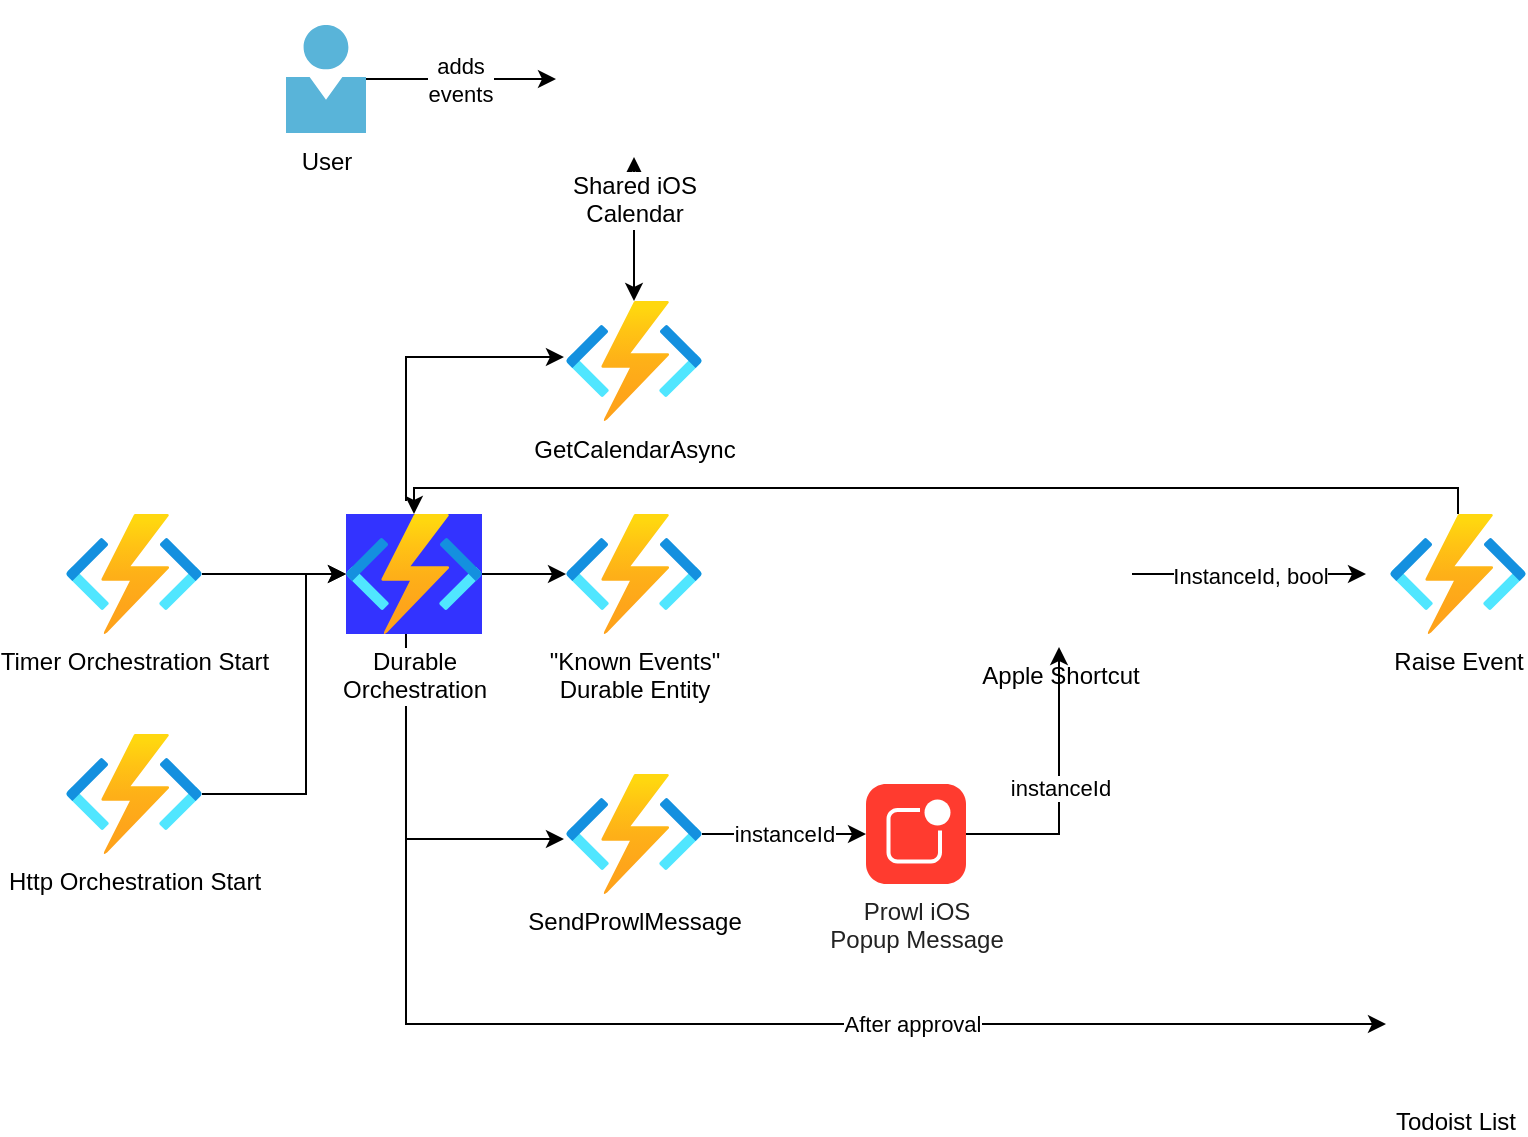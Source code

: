 <mxfile version="15.0.3" type="device"><diagram id="YkvxGUEJDTXG_osTKLlu" name="Page-1"><mxGraphModel dx="852" dy="995" grid="1" gridSize="10" guides="1" tooltips="1" connect="1" arrows="1" fold="1" page="1" pageScale="1" pageWidth="850" pageHeight="1100" math="0" shadow="0"><root><mxCell id="0"/><mxCell id="1" parent="0"/><mxCell id="Wk2u-iUY9fcT5JNOGJs_-6" value="" style="edgeStyle=orthogonalEdgeStyle;rounded=0;orthogonalLoop=1;jettySize=auto;html=1;" edge="1" parent="1" source="Wk2u-iUY9fcT5JNOGJs_-1" target="Wk2u-iUY9fcT5JNOGJs_-5"><mxGeometry relative="1" as="geometry"/></mxCell><mxCell id="Wk2u-iUY9fcT5JNOGJs_-1" value="Timer Orchestration Start" style="aspect=fixed;html=1;points=[];align=center;image;fontSize=12;image=img/lib/azure2/iot/Function_Apps.svg;" vertex="1" parent="1"><mxGeometry x="120" y="260" width="68" height="60" as="geometry"/></mxCell><mxCell id="Wk2u-iUY9fcT5JNOGJs_-28" value="InstanceId, bool" style="edgeStyle=orthogonalEdgeStyle;rounded=0;orthogonalLoop=1;jettySize=auto;html=1;startArrow=none;startFill=0;" edge="1" parent="1" source="Wk2u-iUY9fcT5JNOGJs_-2"><mxGeometry relative="1" as="geometry"><mxPoint x="770" y="290" as="targetPoint"/></mxGeometry></mxCell><mxCell id="Wk2u-iUY9fcT5JNOGJs_-2" value="Apple Shortcut" style="shape=image;html=1;verticalAlign=top;verticalLabelPosition=bottom;labelBackgroundColor=#ffffff;imageAspect=0;aspect=fixed;image=https://cdn2.iconfinder.com/data/icons/custom-ios-14-1/60/Shortcuts-128.png" vertex="1" parent="1"><mxGeometry x="580" y="253.5" width="73" height="73" as="geometry"/></mxCell><mxCell id="Wk2u-iUY9fcT5JNOGJs_-3" value="" style="shape=image;html=1;verticalAlign=top;verticalLabelPosition=bottom;labelBackgroundColor=#ffffff;imageAspect=0;aspect=fixed;image=https://cdn4.iconfinder.com/data/icons/ionicons/512/icon-ios7-timer-outline-128.png" vertex="1" parent="1"><mxGeometry x="180" y="300" width="30" height="30" as="geometry"/></mxCell><mxCell id="Wk2u-iUY9fcT5JNOGJs_-12" value="" style="edgeStyle=orthogonalEdgeStyle;rounded=0;orthogonalLoop=1;jettySize=auto;html=1;" edge="1" parent="1" source="Wk2u-iUY9fcT5JNOGJs_-5" target="Wk2u-iUY9fcT5JNOGJs_-11"><mxGeometry relative="1" as="geometry"/></mxCell><mxCell id="Wk2u-iUY9fcT5JNOGJs_-13" style="edgeStyle=orthogonalEdgeStyle;rounded=0;orthogonalLoop=1;jettySize=auto;html=1;entryX=-0.015;entryY=0.467;entryDx=0;entryDy=0;entryPerimeter=0;" edge="1" parent="1" target="Wk2u-iUY9fcT5JNOGJs_-7"><mxGeometry relative="1" as="geometry"><mxPoint x="290" y="253.5" as="sourcePoint"/><Array as="points"><mxPoint x="290" y="181.5"/></Array></mxGeometry></mxCell><mxCell id="Wk2u-iUY9fcT5JNOGJs_-17" style="edgeStyle=orthogonalEdgeStyle;rounded=0;orthogonalLoop=1;jettySize=auto;html=1;entryX=-0.015;entryY=0.542;entryDx=0;entryDy=0;entryPerimeter=0;startArrow=none;startFill=0;exitX=0.441;exitY=1;exitDx=0;exitDy=0;exitPerimeter=0;" edge="1" parent="1" source="Wk2u-iUY9fcT5JNOGJs_-5" target="Wk2u-iUY9fcT5JNOGJs_-14"><mxGeometry relative="1" as="geometry"/></mxCell><mxCell id="Wk2u-iUY9fcT5JNOGJs_-34" value="After approval" style="edgeStyle=orthogonalEdgeStyle;rounded=0;orthogonalLoop=1;jettySize=auto;html=1;startArrow=none;startFill=0;" edge="1" parent="1" source="Wk2u-iUY9fcT5JNOGJs_-5" target="Wk2u-iUY9fcT5JNOGJs_-33"><mxGeometry x="0.308" relative="1" as="geometry"><Array as="points"><mxPoint x="290" y="515"/></Array><mxPoint as="offset"/></mxGeometry></mxCell><mxCell id="Wk2u-iUY9fcT5JNOGJs_-5" value="Durable&lt;br&gt;Orchestration" style="aspect=fixed;html=1;points=[];align=center;image;fontSize=12;image=img/lib/azure2/iot/Function_Apps.svg;imageBackground=#3333FF;" vertex="1" parent="1"><mxGeometry x="260" y="260" width="68" height="60" as="geometry"/></mxCell><mxCell id="Wk2u-iUY9fcT5JNOGJs_-16" value="" style="edgeStyle=orthogonalEdgeStyle;rounded=0;orthogonalLoop=1;jettySize=auto;html=1;startArrow=classic;startFill=1;" edge="1" parent="1" source="Wk2u-iUY9fcT5JNOGJs_-7" target="Wk2u-iUY9fcT5JNOGJs_-10"><mxGeometry relative="1" as="geometry"><Array as="points"><mxPoint x="404" y="133.5"/><mxPoint x="404" y="133.5"/></Array></mxGeometry></mxCell><mxCell id="Wk2u-iUY9fcT5JNOGJs_-7" value="GetCalendarAsync" style="aspect=fixed;html=1;points=[];align=center;image;fontSize=12;image=img/lib/azure2/iot/Function_Apps.svg;" vertex="1" parent="1"><mxGeometry x="370" y="153.5" width="68" height="60" as="geometry"/></mxCell><mxCell id="Wk2u-iUY9fcT5JNOGJs_-10" value="Shared iOS&lt;br&gt;Calendar" style="shape=image;html=1;verticalAlign=top;verticalLabelPosition=bottom;labelBackgroundColor=#ffffff;imageAspect=0;aspect=fixed;image=https://cdn0.iconfinder.com/data/icons/small-n-flat/24/678116-calendar-128.png" vertex="1" parent="1"><mxGeometry x="365" y="3.5" width="78" height="78" as="geometry"/></mxCell><mxCell id="Wk2u-iUY9fcT5JNOGJs_-11" value="&quot;Known Events&quot;&lt;br&gt;Durable Entity" style="aspect=fixed;html=1;points=[];align=center;image;fontSize=12;image=img/lib/azure2/iot/Function_Apps.svg;" vertex="1" parent="1"><mxGeometry x="370" y="260" width="68" height="60" as="geometry"/></mxCell><mxCell id="Wk2u-iUY9fcT5JNOGJs_-19" value="instanceId" style="edgeStyle=orthogonalEdgeStyle;rounded=0;orthogonalLoop=1;jettySize=auto;html=1;startArrow=none;startFill=0;" edge="1" parent="1" source="Wk2u-iUY9fcT5JNOGJs_-14" target="Wk2u-iUY9fcT5JNOGJs_-18"><mxGeometry relative="1" as="geometry"/></mxCell><mxCell id="Wk2u-iUY9fcT5JNOGJs_-14" value="SendProwlMessage" style="aspect=fixed;html=1;points=[];align=center;image;fontSize=12;image=img/lib/azure2/iot/Function_Apps.svg;" vertex="1" parent="1"><mxGeometry x="370" y="390" width="68" height="60" as="geometry"/></mxCell><mxCell id="Wk2u-iUY9fcT5JNOGJs_-20" value="instanceId" style="edgeStyle=orthogonalEdgeStyle;rounded=0;orthogonalLoop=1;jettySize=auto;html=1;startArrow=none;startFill=0;" edge="1" parent="1" source="Wk2u-iUY9fcT5JNOGJs_-18" target="Wk2u-iUY9fcT5JNOGJs_-2"><mxGeometry relative="1" as="geometry"/></mxCell><mxCell id="Wk2u-iUY9fcT5JNOGJs_-18" value="&lt;font style=&quot;font-size: 12px&quot;&gt;Prowl iOS &lt;br&gt;Popup Message&lt;/font&gt;" style="html=1;strokeWidth=1;shadow=0;dashed=0;shape=mxgraph.ios7.misc.notification;fillColor=#FF3B2F;strokeColor=none;buttonText=;strokeColor2=#222222;fontColor=#222222;fontSize=8;verticalLabelPosition=bottom;verticalAlign=top;align=center;" vertex="1" parent="1"><mxGeometry x="520" y="395" width="50" height="50" as="geometry"/></mxCell><mxCell id="Wk2u-iUY9fcT5JNOGJs_-31" style="edgeStyle=orthogonalEdgeStyle;rounded=0;orthogonalLoop=1;jettySize=auto;html=1;startArrow=none;startFill=0;" edge="1" parent="1" source="Wk2u-iUY9fcT5JNOGJs_-21" target="Wk2u-iUY9fcT5JNOGJs_-5"><mxGeometry relative="1" as="geometry"><Array as="points"><mxPoint x="816" y="247"/><mxPoint x="294" y="247"/></Array></mxGeometry></mxCell><mxCell id="Wk2u-iUY9fcT5JNOGJs_-21" value="Raise Event" style="aspect=fixed;html=1;points=[];align=center;image;fontSize=12;image=img/lib/azure2/iot/Function_Apps.svg;" vertex="1" parent="1"><mxGeometry x="782" y="260" width="68" height="60" as="geometry"/></mxCell><mxCell id="Wk2u-iUY9fcT5JNOGJs_-27" style="edgeStyle=orthogonalEdgeStyle;rounded=0;orthogonalLoop=1;jettySize=auto;html=1;startArrow=none;startFill=0;" edge="1" parent="1" source="Wk2u-iUY9fcT5JNOGJs_-25" target="Wk2u-iUY9fcT5JNOGJs_-5"><mxGeometry relative="1" as="geometry"><Array as="points"><mxPoint x="240" y="400"/><mxPoint x="240" y="290"/></Array></mxGeometry></mxCell><mxCell id="Wk2u-iUY9fcT5JNOGJs_-25" value="Http Orchestration Start" style="aspect=fixed;html=1;points=[];align=center;image;fontSize=12;image=img/lib/azure2/iot/Function_Apps.svg;" vertex="1" parent="1"><mxGeometry x="120" y="370" width="68" height="60" as="geometry"/></mxCell><mxCell id="Wk2u-iUY9fcT5JNOGJs_-30" value="adds&lt;br&gt;events" style="edgeStyle=orthogonalEdgeStyle;rounded=0;orthogonalLoop=1;jettySize=auto;html=1;entryX=0;entryY=0.5;entryDx=0;entryDy=0;startArrow=none;startFill=0;" edge="1" parent="1" source="Wk2u-iUY9fcT5JNOGJs_-29" target="Wk2u-iUY9fcT5JNOGJs_-10"><mxGeometry relative="1" as="geometry"/></mxCell><mxCell id="Wk2u-iUY9fcT5JNOGJs_-29" value="User" style="aspect=fixed;html=1;points=[];align=center;image;fontSize=12;image=img/lib/mscae/Person.svg;" vertex="1" parent="1"><mxGeometry x="230" y="15.47" width="40" height="54.05" as="geometry"/></mxCell><mxCell id="Wk2u-iUY9fcT5JNOGJs_-33" value="Todoist List" style="shape=image;verticalLabelPosition=bottom;labelBackgroundColor=#ffffff;verticalAlign=top;aspect=fixed;imageAspect=0;image=https://w7.pngwing.com/pngs/957/657/png-transparent-todoist-task-management-computer-software-task-management-errands-angle-logo-microsoft-store.png;" vertex="1" parent="1"><mxGeometry x="780" y="480" width="70" height="70" as="geometry"/></mxCell></root></mxGraphModel></diagram></mxfile>